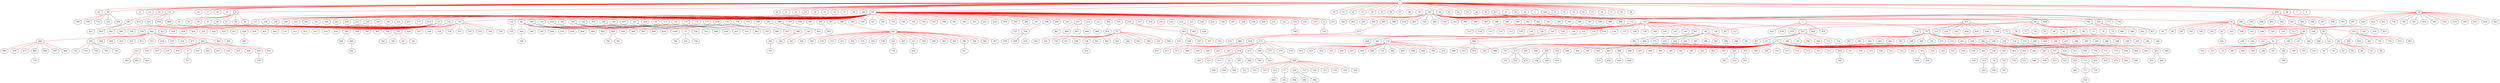 strict graph "" {
	graph ["edge"="{'color': ''}",
		file="tmp_workspace/eucore/set2/layers/EUcore_Layer_6_drawing.dot",
		"graph"="{'edge': \"{'color': ''}\", 'file': 'tmp_workspace/eucore/set2/layers/EUcore_Layer_6_drawing.dot', 'graph': '{\'edge\': \'{}\', \'\
file\': \'tmp_workspace/eucore/set2/layers/EUcore_Layer_6_drawing.dot\', \'graph\': \"{\'file\': \'tmp_workspace/eucore/set2/layers/\
EUcore_Layer_5_drawing_improved.dot\'}\", \'node\': \"{\'height\': \'\', \'level\': \'\', \'pos\': \'\', \'width\': \'\'}\"}', 'node': \"{'\
height': '', 'label': '\\\\N', 'level': '', 'pos': '', 'width': ''}\"}",
		"node"="{'height': '', 'label': '\\N', 'level': '', 'pos': '', 'width': ''}"
	];
	node [label="\N"];
	1	 [height=0.05,
		level=1,
		pos="-373.6099999999856,-4505.249999999993",
		width=0.05];
	10	 [level=5,
		pos="-382.24938514669157,-4202.6135790390235"];
	1 -- 10	 [color=red];
	11	 [height=0.05,
		label=84,
		level=1,
		pos="2459.6200000000026,-9119.999999999976",
		width=0.05];
	1 -- 11	 [color=red];
	12	 [level=5,
		pos="-289.97862758743406,-4214.270214076346"];
	1 -- 12	 [color=red];
	13	 [level=5,
		pos="-75.13053988180525,-4454.520776121269"];
	1 -- 13	 [color=red];
	14	 [height=0.05,
		level=1,
		pos="-3447.9199999999973,-3046.1499999999915",
		width=0.05];
	1 -- 14	 [color=red];
	15	 [height=0.05,
		label=115,
		level=1,
		pos="-3450.78999999999,-7524.520000000011",
		width=0.05];
	1 -- 15	 [color=red];
	16	 [level=2,
		pos="-328.9832868281453,-4804.702665273248"];
	1 -- 16	 [color=red];
	17	 [height=0.05,
		level=1,
		pos="-527.6037541975772,-4244.579008257701",
		width=0.05];
	1 -- 17	 [color=red];
	18	 [level=5,
		pos="-186.7074957459516,-4267.067514977796"];
	1 -- 18	 [color=red];
	19	 [level=2,
		pos="-624.6424402802535,-4674.501753889611"];
	1 -- 19	 [color=red];
	2	 [height=0.05,
		level=1,
		pos="-4516.129999999998,-1981.9799999999996",
		width=0.05];
	1 -- 2	 [color=red];
	20	 [height=0.05,
		level=1,
		pos="-675.3319959264813,-4530.295547346973",
		width=0.05];
	1 -- 20	 [color=red];
	21	 [level=2,
		pos="-651.8449245684228,-4385.881792263703"];
	1 -- 21	 [color=red];
	22	 [level=4,
		pos="-657.8177587432924,-4609.602250277044"];
	1 -- 22	 [color=red];
	23	 [height=0.05,
		level=1,
		pos="-1100.8699999999803,-8851.430000000006",
		width=0.05];
	1 -- 23	 [color=red];
	24	 [level=2,
		pos="-115.42662548130511,-4663.379021339925"];
	1 -- 24	 [color=red];
	25	 [level=2,
		pos="-71.5095026218246,-4525.218268619125"];
	1 -- 25	 [color=red];
	26	 [level=2,
		pos="-613.2992643400112,-4320.283790037429"];
	1 -- 26	 [color=red];
	27	 [level=2,
		pos="-495.003546151487,-4227.892740818731"];
	1 -- 27	 [color=red];
	28	 [height=0.05,
		level=1,
		pos="-553.8605572703345,-4261.994622111843",
		width=0.05];
	1 -- 28	 [color=red];
	29	 [level=2,
		pos="-107.7246906366342,-4360.445150176056"];
	1 -- 29	 [color=red];
	3	 [height=0.05,
		label=64,
		level=1,
		pos="-286.7399999999909,-9.320000000006075",
		width=0.05];
	1 -- 3	 [color=red];
	30	 [height=0.05,
		level=1,
		pos="-87.84128958486156,-4605.248432064976",
		width=0.05];
	1 -- 30	 [color=red];
	31	 [level=2,
		pos="-231.209880268302,-4238.069072222241"];
	1 -- 31	 [color=red];
	32	 [height=0.05,
		level=1,
		pos="-473.28246235033356,-4791.132567703581",
		width=0.05];
	1 -- 32	 [color=red];
	33	 [level=5,
		pos="-179.0814736416811,-4737.245893715042"];
	1 -- 33	 [color=red];
	34	 [level=5,
		pos="-319.9258932117238,-4803.212177039503"];
	1 -- 34	 [color=red];
	35	 [height=0.05,
		level=1,
		pos="-674.4086967425408,-4470.846710829357",
		width=0.05];
	1 -- 35	 [color=red];
	36	 [height=0.05,
		level=1,
		pos="-664.4562222450747,-4589.344692303005",
		width=0.05];
	1 -- 36	 [color=red];
	37	 [height=0.05,
		level=1,
		pos="-78.56297152177689,-4437.347914214965",
		width=0.05];
	1 -- 37	 [color=red];
	38	 [level=5,
		pos="-139.727534342039,-4312.993830981837"];
	1 -- 38	 [color=red];
	39	 [level=5,
		pos="-542.8903770330214,-4756.26313953522"];
	1 -- 39	 [color=red];
	4	 [height=0.05,
		label=282,
		level=1,
		pos="-1726.7299999999914,-11279.160000000013",
		width=0.05];
	1 -- 4	 [color=red];
	40	 [level=3,
		pos="-580.5895315652806,-4284.2909183111215"];
	1 -- 40	 [color=red];
	41	 [height=0.05,
		level=1,
		pos="-379.3551046056738,-4807.955196587114",
		width=0.05];
	1 -- 41	 [color=red];
	42	 [height=0.05,
		level=1,
		pos="-676.0465104970635,-4519.2356850432425",
		width=0.05];
	1 -- 42	 [color=red];
	43	 [height=0.05,
		level=1,
		pos="-668.3044084358505,-4435.833518495859",
		width=0.05];
	1 -- 43	 [color=red];
	44	 [height=0.05,
		level=1,
		pos="-390.86961751655446,-4807.517345029124",
		width=0.05];
	1 -- 44	 [color=red];
	45	 [height=0.05,
		level=1,
		pos="-5111.109999999995,1438.099999999999",
		width=0.05];
	1 -- 45	 [color=red];
	46	 [height=0.05,
		label=411,
		level=1,
		pos="2870.9600000000137,-6258.7099999999955",
		width=0.05];
	1 -- 46	 [color=red];
	47	 [level=2,
		pos="-530.987212145612,-4246.607669038782"];
	1 -- 47	 [color=red];
	48	 [height=0.05,
		level=1,
		pos="4340.759999999994,-2748.409999999993",
		width=0.05];
	1 -- 48	 [color=red];
	49	 [level=3,
		pos="-236.8599314677177,-4235.133615779786"];
	1 -- 49	 [color=red];
	5	 [level=2,
		pos="-655.1099999999988,-2698.2700000000077"];
	1 -- 5	 [color=red];
	50	 [height=0.05,
		label=160,
		level=1,
		pos="-2042.0399999999863,-3155.599999999995",
		width=0.05];
	1 -- 50	 [color=red];
	51	 [height=0.05,
		level=1,
		pos="-615.4981220982136,-4687.33124191022",
		width=0.05];
	1 -- 51	 [color=red];
	52	 [height=0.05,
		level=1,
		pos="-586.1037088782647,-4289.588538549572",
		width=0.05];
	1 -- 52	 [color=red];
	53	 [level=4,
		pos="-300.2653537447459,-4211.50860840958"];
	1 -- 53	 [color=red];
	54	 [height=0.05,
		level=1,
		pos="-1249.4599999999873,-2372.3399999999974",
		width=0.05];
	1 -- 54	 [color=red];
	55	 [height=0.05,
		level=1,
		pos="-147.900579255502,-4303.461249929609",
		width=0.05];
	1 -- 55	 [color=red];
	56	 [level=2,
		pos="-675.040384649906,-4476.909825731313"];
	1 -- 56	 [color=red];
	57	 [level=2,
		pos="-552.8608546244009,-4749.242978145256"];
	1 -- 57	 [color=red];
	58	 [level=3,
		pos="-454.6026027149637,-4213.524717288275"];
	1 -- 58	 [color=red];
	59	 [height=0.05,
		level=1,
		pos="-102.97584877434457,-4369.527494651193",
		width=0.05];
	1 -- 59	 [color=red];
	6	 [height=0.05,
		label=409,
		level=1,
		pos="5202.690000000013,-5310.300000000013",
		width=0.05];
	1 -- 6	 [color=red];
	60	 [level=3,
		pos="-178.31001290253644,-4273.903166636071"];
	1 -- 60	 [color=red];
	7	 [level=3,
		pos="-666.5699999999993,-2399.299999999993"];
	1 -- 7	 [color=red];
	8	 [level=4,
		pos="-485.99731764173595,-4786.377254283654"];
	1 -- 8	 [color=red];
	9	 [height=0.05,
		label=82,
		level=1,
		pos="810.7000000000153,-8052.029999999999",
		width=0.05];
	1 -- 9	 [color=red];
	768	 [level=5,
		pos="2351.7107953576315,-9402.876379044303"];
	11 -- 768	 [color=red];
	769	 [level=4,
		pos="2708.64266168469,-9292.195110950468"];
	11 -- 769	 [color=red];
	770	 [level=5,
		pos="2661.6936242147076,-8894.545586282897"];
	11 -- 770	 [color=red];
	771	 [label=553,
		level=6,
		pos="2158.1711965238324,-9148.143580983275"];
	11 -- 771;
	767	 [label=598,
		level=6,
		pos="2760.2913336936926,-9084.500825887953"];
	11 -- 767;
	610	 [label=697,
		level=5,
		pos="-3616.270000000004,-3362.0799999999845"];
	14 -- 610	 [color=red];
	809	 [level=5,
		pos="-3650.9506138755883,-7297.365491084336"];
	15 -- 809	 [color=red];
	810	 [level=5,
		pos="-3615.1013470146263,-7778.813577406154"];
	15 -- 810	 [color=red];
	811	 [level=5,
		pos="-3242.0291112270697,-7743.796842339822"];
	15 -- 811	 [color=red];
	807	 [label=978,
		level=6,
		pos="-3752.713860475654,-7547.001653481235"];
	15 -- 807;
	61	 [level=2,
		pos="-4275.166611140617,-1798.6767335337952"];
	2 -- 61	 [color=red];
	62	 [level=5,
		pos="-4812.2146646191495,-1918.7556878634273"];
	2 -- 62	 [color=red];
	63	 [height=0.05,
		level=1,
		pos="-4560.290011366804,-1682.4581549471525",
		width=0.05];
	2 -- 63	 [color=red];
	64	 [level=3,
		pos="-4222.789676729148,-1907.0473835293922"];
	2 -- 64	 [color=red];
	65	 [level=2,
		pos="-4474.01219396411,-2281.7958312739693"];
	2 -- 65	 [color=red];
	66	 [height=0.05,
		level=1,
		pos="-5926.980000000003,496.7100000000037",
		width=0.05];
	2 -- 66	 [color=red];
	67	 [height=0.05,
		level=1,
		pos="-4524.153246708198,-1679.3266177621044",
		width=0.05];
	2 -- 67	 [color=red];
	68	 [height=0.05,
		level=1,
		pos="-4435.85858366342,-1690.0554515510935",
		width=0.05];
	2 -- 68	 [color=red];
	377	 [level=2,
		pos="188.04999999998836,-9958.88999999999"];
	23 -- 377	 [color=red];
	122	 [height=0.05,
		label=21,
		level=1,
		pos="-3641.8499999999904,4456.120000000002",
		width=0.05];
	3 -- 122	 [color=red];
	152	 [height=0.05,
		level=1,
		pos="1338.5499999999975,5575.009999999994",
		width=0.05];
	3 -- 152	 [color=red];
	153	 [height=0.05,
		level=1,
		pos="3817.8399999999965,3796.7600000000193",
		width=0.05];
	3 -- 153	 [color=red];
	154	 [level=5,
		pos="-1557.9399999999878,-1141.039999999999"];
	3 -- 154	 [color=red];
	155	 [label=89,
		level=2,
		pos="-1265.6699999999973,3470.170000000009"];
	3 -- 155	 [color=red];
	156	 [label=389,
		level=2,
		pos="587.6100000000008,3855.4800000000023"];
	3 -- 156	 [color=red];
	157	 [level=5,
		pos="-562.640278141855,-133.98947817738576"];
	3 -- 157	 [color=red];
	158	 [label=918,
		level=5,
		pos="1550.1600000000053,1076.6800000000057"];
	3 -- 158	 [color=red];
	159	 [level=5,
		pos="-532.1159733972547,168.03296430316928"];
	3 -- 159	 [color=red];
	160	 [height=0.05,
		label=209,
		level=1,
		pos="1420.5500000000065,3400.450000000006",
		width=0.05];
	3 -- 160	 [color=red];
	162	 [level=5,
		pos="-585.7493180403117,-56.82652579215819"];
	3 -- 162	 [color=red];
	163	 [level=3,
		pos="-83.7822664689522,-233.97885397135968"];
	3 -- 163	 [color=red];
	164	 [label=164,
		level=2,
		pos="1559.679999999993,445.4399999999923"];
	3 -- 164	 [color=red];
	165	 [level=4,
		pos="-398.78246588831485,271.94487179425465"];
	3 -- 165	 [color=red];
	167	 [level=4,
		pos="-568.5445660993295,101.3580411524359"];
	3 -- 167	 [color=red];
	168	 [height=0.05,
		label=232,
		level=1,
		pos="1105.8600000000042,4558.380000000001",
		width=0.05];
	3 -- 168	 [color=red];
	169	 [level=2,
		pos="-170.4341407303147,-288.84887036462584"];
	3 -- 169	 [color=red];
	170	 [level=5,
		pos="-318.17399009770685,-310.44347390118634"];
	3 -- 170	 [color=red];
	171	 [level=2,
		pos="-587.3462618036866,26.726048773556307"];
	3 -- 171	 [color=red];
	172	 [level=2,
		pos="-552.0175697494956,136.5952262636528"];
	3 -- 172	 [color=red];
	173	 [level=2,
		pos="2403.110000000015,-704.0999999999958"];
	3 -- 173	 [color=red];
	174	 [height=0.05,
		level=1,
		pos="14.402821435845283,21.928093788930802",
		width=0.05];
	3 -- 174	 [color=red];
	175	 [level=2,
		pos="-270.7693076831892,293.01818689457093"];
	3 -- 175	 [color=red];
	176	 [level=4,
		pos="-505.2795955785182,200.21254504288663"];
	3 -- 176	 [color=red];
	177	 [label=733,
		level=5,
		pos="1153.4400000000003,-832.7099999999739"];
	3 -- 177	 [color=red];
	178	 [level=4,
		pos="-247.0051857463219,290.8209448975612"];
	3 -- 178	 [color=red];
	179	 [level=2,
		pos="-460.08123899114577,238.90622168656236"];
	3 -- 179	 [color=red];
	180	 [level=5,
		pos="-138.81618935734465,-273.4828068308252"];
	3 -- 180	 [color=red];
	181	 [height=0.05,
		level=1,
		pos="-1294.1499999999942,4954.420000000016",
		width=0.05];
	3 -- 181	 [color=red];
	182	 [height=0.05,
		label=106,
		level=1,
		pos="-1077.4699999999825,4093.050000000007",
		width=0.05];
	3 -- 182	 [color=red];
	183	 [level=3,
		pos="16.01254916477569,-11.402364524690196"];
	3 -- 183	 [color=red];
	184	 [level=2,
		pos="-295.0685384943285,293.32513495895284"];
	3 -- 184	 [color=red];
	185	 [level=2,
		pos="4.51479114740215,-91.9885484417598"];
	3 -- 185	 [color=red];
	186	 [label=379,
		level=2,
		pos="1300.1200000000172,1919.2700000000123"];
	3 -- 186	 [color=red];
	187	 [height=0.05,
		level=1,
		pos="-15.992789697296928,126.17682793735523",
		width=0.05];
	3 -- 187	 [color=red];
	188	 [height=0.05,
		level=1,
		pos="2767.8600000000115,3124.6500000000065",
		width=0.05];
	3 -- 188	 [color=red];
	189	 [level=2,
		pos="-110.53571780990865,-255.52213891365554"];
	3 -- 189	 [color=red];
	190	 [level=5,
		pos="-433.82334932671984,255.31168861382855"];
	3 -- 190	 [color=red];
	191	 [level=2,
		pos="-55.61738928516746,-204.88528598947383"];
	3 -- 191	 [color=red];
	192	 [level=2,
		pos="15.826979445847996,-20.12116738133213"];
	3 -- 192	 [color=red];
	193	 [level=2,
		pos="-579.0848724311775,-88.04685584330375"];
	3 -- 193	 [color=red];
	194	 [level=2,
		pos="-59.150167353057185,190.3454961266878"];
	3 -- 194	 [color=red];
	195	 [level=5,
		pos="-516.4148906100572,-206.5834960935109"];
	3 -- 195	 [color=red];
	196	 [level=2,
		pos="-91.73045159484226,-240.9117060229077"];
	3 -- 196	 [color=red];
	197	 [level=5,
		pos="-319.7548298343477,291.6342544620078"];
	3 -- 197	 [color=red];
	198	 [level=2,
		pos="-248.7244218690638,-309.6835432058177"];
	3 -- 198	 [color=red];
	199	 [level=2,
		pos="-391.6708413494931,-293.31464924795176"];
	3 -- 199	 [color=red];
	200	 [level=5,
		pos="-340.2760862635192,-307.30880807064847"];
	3 -- 200	 [color=red];
	201	 [level=4,
		pos="-582.7703620018428,54.15808315339904"];
	3 -- 201	 [color=red];
	202	 [level=5,
		pos="-199.12459501159972,-299.1250777272576"];
	3 -- 202	 [color=red];
	203	 [level=2,
		pos="-529.5397603455663,171.5438124222398"];
	3 -- 203	 [color=red];
	204	 [level=3,
		pos="8.643573981772931,57.10278592122701"];
	3 -- 204	 [color=red];
	205	 [height=0.05,
		level=1,
		pos="-36.80138411936986,-180.18289989187107",
		width=0.05];
	3 -- 205	 [color=red];
	206	 [level=2,
		pos="-429.6168586275131,257.6062923289984"];
	3 -- 206	 [color=red];
	207	 [level=4,
		pos="-2765.5899999999956,-184.2899999999904"];
	3 -- 207	 [color=red];
	208	 [level=5,
		pos="-1030.0399999999786,-1481.2000000000035"];
	3 -- 208	 [color=red];
	209	 [level=3,
		pos="12.031820141418109,-58.29797216267978"];
	3 -- 209	 [color=red];
	210	 [height=0.05,
		level=1,
		pos="14.54460417843893,-39.17011813754338",
		width=0.05];
	3 -- 210	 [color=red];
	211	 [level=5,
		pos="-1862.4999999999914,-1014.2999999999984"];
	3 -- 211	 [color=red];
	212	 [level=5,
		pos="-451.18483527103996,-263.52727452309216"];
	3 -- 212	 [color=red];
	213	 [level=2,
		pos="-145.74118742605071,-277.2430806043411"];
	3 -- 213	 [color=red];
	214	 [level=5,
		pos="-2221.55999999999,1009.6400000000096"];
	3 -- 214	 [color=red];
	215	 [level=5,
		pos="-314.05869531542044,-310.8446775208366"];
	3 -- 215	 [color=red];
	216	 [height=0.05,
		level=1,
		pos="-1703.5099999999984,6111.78000000001",
		width=0.05];
	3 -- 216	 [color=red];
	217	 [level=5,
		pos="-581.327098188123,60.55047909434336"];
	3 -- 217	 [color=red];
	218	 [height=0.05,
		level=1,
		pos="-477.52970503006975,225.76026442538893",
		width=0.05];
	3 -- 218	 [color=red];
	219	 [level=2,
		pos="11.43324556567768,-61.81912281756948"];
	3 -- 219	 [color=red];
	220	 [level=5,
		pos="-273.28706958221755,293.14067666880106"];
	3 -- 220	 [color=red];
	222	 [level=5,
		pos="-1394.549999999992,-1271.8999999999878"];
	3 -- 222	 [color=red];
	223	 [level=5,
		pos="-58.43259786366923,-208.16459358389517"];
	3 -- 223	 [color=red];
	224	 [height=0.05,
		level=1,
		pos="-6.867421010368446,-124.79632570131879",
		width=0.05];
	3 -- 224	 [color=red];
	225	 [level=5,
		pos="-12.435464892172718,118.82235945642759"];
	3 -- 225	 [color=red];
	226	 [level=5,
		pos="-244.4254419884947,290.4681259290738"];
	3 -- 226	 [color=red];
	227	 [level=4,
		pos="-316.1615836374003,292.0067540130504"];
	3 -- 227	 [color=red];
	228	 [level=2,
		pos="-366.75176344321426,-301.3158218510795"];
	3 -- 228	 [color=red];
	229	 [level=5,
		pos="-120.39784167454292,243.64981762931052"];
	3 -- 229	 [color=red];
	230	 [level=2,
		pos="-260.0306775771643,-310.89926713137174"];
	3 -- 230	 [color=red];
	231	 [level=2,
		pos="-570.4407262626291,96.40294067906206"];
	3 -- 231	 [color=red];
	232	 [height=0.05,
		level=1,
		pos="-41.73034888872971,168.53868865510626",
		width=0.05];
	3 -- 232	 [color=red];
	233	 [label=134,
		level=5,
		pos="-834.3699999999985,1449.6000000000067"];
	3 -- 233	 [color=red];
	234	 [level=5,
		pos="-589.4147541818492,-2.1481488631096335"];
	3 -- 234	 [color=red];
	235	 [level=4,
		pos="-8.750312645876988,-129.258217397715"];
	3 -- 235	 [color=red];
	236	 [height=0.05,
		label=6,
		level=1,
		pos="1276.0600000000231,181.05000000000564",
		width=0.05];
	3 -- 236	 [color=red];
	237	 [level=3,
		pos="-145.52244623068339,258.4878504734086"];
	3 -- 237	 [color=red];
	238	 [level=5,
		pos="-171.55864049415933,270.674101170298"];
	3 -- 238	 [color=red];
	239	 [level=2,
		pos="-539.2602671282564,-176.3438215263009"];
	3 -- 239	 [color=red];
	240	 [level=4,
		pos="-205.98230747289057,-301.1103997143841"];
	3 -- 240	 [color=red];
	241	 [level=4,
		pos="-456.4598916590532,-260.0361754714229"];
	3 -- 241	 [color=red];
	242	 [level=5,
		pos="-564.7429505432082,-129.2274716481216"];
	3 -- 242	 [color=red];
	243	 [level=2,
		pos="-24.07006311709381,141.238780965147"];
	3 -- 243	 [color=red];
	244	 [level=3,
		pos="-27.57030663234491,-165.82722765259237"];
	3 -- 244	 [color=red];
	245	 [level=4,
		pos="-107.66070352220646,234.79892151325942"];
	3 -- 245	 [color=red];
	246	 [level=5,
		pos="-395.53151856081683,-291.85822353269475"];
	3 -- 246	 [color=red];
	247	 [level=3,
		pos="-2.23280847038626,94.21308763730411"];
	3 -- 247	 [color=red];
	248	 [height=0.05,
		level=1,
		pos="4327.139999999999,1486.2100000000019",
		width=0.05];
	3 -- 248	 [color=red];
	249	 [level=2,
		pos="-584.8734211361741,-62.04480886085781"];
	3 -- 249	 [color=red];
	250	 [level=5,
		pos="-501.67291064408124,203.91059393491125"];
	3 -- 250	 [color=red];
	251	 [level=3,
		pos="-38.1028089634261,163.43123588913284"];
	3 -- 251	 [color=red];
	252	 [level=2,
		pos="-589.4922202806592,-7.190356155655558"];
	3 -- 252	 [color=red];
	166	 [label=771,
		level=6,
		pos="-572.6562824541847,-108.89570835978479"];
	3 -- 166;
	221	 [label=937,
		level=6,
		pos="-227.19886167502744,-306.1672588971461"];
	3 -- 221;
	383	 [level=5,
		pos="-1985.619429934874,-11122.189603632514"];
	4 -- 383	 [color=red];
	384	 [level=5,
		pos="-1755.6311224193785,-11580.537118226792"];
	4 -- 384	 [color=red];
	386	 [level=5,
		pos="-1578.2237390906766,-11542.995806399585"];
	4 -- 386	 [color=red];
	387	 [height=0.05,
		level=1,
		pos="-1698.5946256961145,-11580.609569547822",
		width=0.05];
	4 -- 387	 [color=red];
	388	 [level=2,
		pos="-1424.0022718172945,-11274.759448089026"];
	4 -- 388	 [color=red];
	389	 [height=0.05,
		level=1,
		pos="-1432.0619891566655,-11348.68845211435",
		width=0.05];
	4 -- 389	 [color=red];
	390	 [level=2,
		pos="-1897.0231734552724,-11529.487140642628"];
	4 -- 390	 [color=red];
	391	 [level=5,
		pos="-1479.831117332318,-11454.386664652491"];
	4 -- 391	 [color=red];
	392	 [level=5,
		pos="-1996.442704287936,-11416.704536109091"];
	4 -- 392	 [color=red];
	393	 [level=5,
		pos="-1755.8556344547599,-10977.804496175402"];
	4 -- 393	 [color=red];
	394	 [height=0.05,
		level=1,
		pos="-1915.815360762236,-11515.613311698517",
		width=0.05];
	4 -- 394	 [color=red];
	395	 [level=5,
		pos="-1425.267967256803,-11251.158480717606"];
	4 -- 395	 [color=red];
	396	 [level=4,
		pos="-1555.0110963323289,-11029.808720895706"];
	4 -- 396	 [color=red];
	397	 [level=3,
		pos="-1746.0417117145532,-10977.016821923076"];
	4 -- 397	 [color=red];
	398	 [level=2,
		pos="-1859.7773600603728,-11007.200734210553"];
	4 -- 398	 [color=red];
	399	 [level=2,
		pos="-1980.222272467755,-11444.704888374457"];
	4 -- 399	 [color=red];
	400	 [height=0.05,
		level=1,
		pos="-1493.8919221188128,-11472.679693458782",
		width=0.05];
	4 -- 400	 [color=red];
	401	 [level=2,
		pos="-1590.5853391455007,-11549.582028667415"];
	4 -- 401	 [color=red];
	402	 [level=4,
		pos="-1843.0393729543418,-10999.63259162877"];
	4 -- 402	 [color=red];
	403	 [level=5,
		pos="-1540.5863014612737,-11040.384025994868"];
	4 -- 403	 [color=red];
	405	 [level=2,
		pos="-1436.7650412987214,-11366.244814940097"];
	4 -- 405	 [color=red];
	407	 [level=2,
		pos="-4127.300000000003,-10637.999999999996"];
	4 -- 407	 [color=red];
	408	 [level=5,
		pos="-1463.6505723786736,-11129.31789299995"];
	4 -- 408	 [color=red];
	410	 [level=4,
		pos="-2028.7369839900052,-11257.824023597852"];
	4 -- 410	 [color=red];
	409	 [label=687,
		level=6,
		pos="-1930.958357141412,-11055.655591973918"];
	4 -- 409;
	406	 [label=559,
		level=6,
		pos="-2023.4227784849425,-11339.466197547676"];
	4 -- 406;
	385	 [label=596,
		level=6,
		pos="-1829.5459371405302,-11563.927142307006"];
	4 -- 385;
	404	 [label=745,
		level=6,
		pos="-1437.960113548048,-11188.190802211368"];
	4 -- 404;
	69	 [height=0.05,
		level=1,
		pos="-11169.88999999999,4215.37000000001",
		width=0.05];
	45 -- 69	 [color=red];
	694	 [level=2,
		pos="2702.730000000001,-7487.710000000001"];
	46 -- 694	 [color=red];
	825	 [label=604,
		level=6,
		pos="3140.93942978275,-6121.689746891316"];
	46 -- 825;
	558	 [label=544,
		level=4,
		pos="5084.220000000001,-2962.1699999999973"];
	48 -- 558	 [color=red];
	577	 [level=4,
		pos="-757.8929069843198,-2413.4909342321207"];
	5 -- 577	 [color=red];
	739	 [label=736,
		level=6,
		pos="-2277.4262951421765,-2965.1879879655335"];
	50 -- 739;
	95	 [height=0.05,
		level=1,
		pos="-7436.890000000005,3776.6500000000096",
		width=0.05];
	54 -- 95	 [color=red];
	592	 [label=497,
		level=4,
		pos="4802.890000000013,-4676.550000000007"];
	6 -- 592	 [color=red];
	595	 [level=5,
		pos="5338.317898679026,-5580.981575597048"];
	6 -- 595	 [color=red];
	596	 [level=5,
		pos="5402.630672574591,-5082.951875490036"];
	6 -- 596	 [color=red];
	597	 [level=2,
		pos="5495.653076148911,-5386.694229370777"];
	6 -- 597	 [color=red];
	598	 [level=4,
		pos="5144.000340476673,-5607.3167775275"];
	6 -- 598	 [color=red];
	599	 [level=2,
		pos="5484.517756433492,-5199.68102345688"];
	6 -- 599	 [color=red];
	600	 [level=5,
		pos="4977.079056594843,-5512.19884715771"];
	6 -- 600	 [color=red];
	593	 [label=800,
		level=6,
		pos="5226.6660789490015,-5008.491136800123"];
	6 -- 593;
	432	 [label=945,
		level=6,
		pos="4912.860077708445,-5397.833184634422"];
	6 -- 432;
	601	 [level=3,
		pos="-682.1500000000015,-2214.009999999999"];
	7 -- 601	 [color=red];
	635	 [level=5,
		pos="620.9741420195361,-8287.969697976725"];
	9 -- 635	 [color=red];
	640	 [level=5,
		pos="1026.5914015768653,-8264.2900880829"];
	9 -- 640	 [color=red];
	642	 [level=5,
		pos="513.6933828396909,-8110.771055751139"];
	9 -- 642	 [color=red];
	644	 [level=5,
		pos="664.9099580386659,-8317.376388580447"];
	9 -- 644	 [color=red];
	645	 [level=5,
		pos="644.8775977878466,-7798.719176716895"];
	9 -- 645	 [color=red];
	647	 [level=5,
		pos="945.0394507211987,-8323.353338929235"];
	9 -- 647	 [color=red];
	649	 [level=4,
		pos="534.2218592442865,-7928.647343390435"];
	9 -- 649	 [color=red];
	651	 [level=5,
		pos="968.806812956459,-7793.833024873383"];
	9 -- 651	 [color=red];
	652	 [level=4,
		pos="519.6903933716478,-8135.557547059522"];
	9 -- 652	 [color=red];
	643	 [label=739,
		level=6,
		pos="1111.2014612268347,-8015.120461011758"];
	9 -- 643;
	636	 [label=783,
		level=6,
		pos="804.241672522622,-8354.720819606364"];
	9 -- 636;
	641	 [label=567,
		level=6,
		pos="1065.3024737419505,-7888.197699667417"];
	9 -- 641;
	638	 [label=854,
		level=6,
		pos="1097.382355495319,-8149.378185989479"];
	9 -- 638;
	634	 [label=594,
		level=6,
		pos="845.016565014989,-7751.221397009075"];
	9 -- 634;
	650	 [label=540,
		level=6,
		pos="509.8454611585351,-8018.11851630703"];
	9 -- 650;
	611	 [level=5,
		pos="-3916.5842950321007,-3400.4826882802713"];
	610 -- 611	 [color=red];
	613	 [label=645,
		level=6,
		pos="-3444.273072403839,-3611.239585738237"];
	610 -- 613;
	941	 [level=5,
		pos="-5648.817711977313,616.2473740290493"];
	66 -- 941	 [color=red];
	981	 [level=5,
		pos="-6005.570000000007,715.5800000000063"];
	66 -- 981	 [color=red];
	378	 [level=4,
		pos="444.3647342759073,-10120.030309236516"];
	377 -- 378	 [color=red];
	379	 [level=2,
		pos="483.0976297225876,-9890.99052678514"];
	377 -- 379	 [color=red];
	121	 [level=4,
		pos="-3908.2411494283315,4312.247842255616"];
	122 -- 121	 [color=red];
	411	 [level=2,
		pos="-3684.8814422221917,4755.806064487584"];
	122 -- 411	 [color=red];
	412	 [level=4,
		pos="-3841.574306021265,4683.658225035046"];
	122 -- 412	 [color=red];
	413	 [level=3,
		pos="-3822.187339219111,4699.311049076949"];
	122 -- 413	 [color=red];
	414	 [level=4,
		pos="-3408.3569412409415,4263.391087329584"];
	122 -- 414	 [color=red];
	416	 [level=5,
		pos="-3340.902214959692,4423.046249878241"];
	122 -- 416	 [color=red];
	417	 [height=0.05,
		level=1,
		pos="-3566.9553246369755,4749.470012561867",
		width=0.05];
	122 -- 417	 [color=red];
	418	 [level=5,
		pos="-3938.16736170557,4518.244579834579"];
	122 -- 418	 [color=red];
	419	 [level=5,
		pos="-3600.2558632156547,4156.231070472845"];
	122 -- 419	 [color=red];
	420	 [level=5,
		pos="-3341.140427265955,4491.293784753595"];
	122 -- 420	 [color=red];
	421	 [level=5,
		pos="-3700.0506183426555,4753.232992466352"];
	122 -- 421	 [color=red];
	424	 [level=5,
		pos="-3892.998353819635,4287.04029500422"];
	122 -- 424	 [color=red];
	425	 [level=5,
		pos="-3513.6345319661605,4730.390370300266"];
	122 -- 425	 [color=red];
	427	 [level=4,
		pos="-3765.4819612329484,4179.753250137666"];
	122 -- 427	 [color=red];
	428	 [level=2,
		pos="-2546.2199999999975,5172.110000000005"];
	122 -- 428	 [color=red];
	429	 [level=4,
		pos="-3626.603053848026,4153.744450557231"];
	122 -- 429	 [color=red];
	431	 [level=4,
		pos="-3943.5850294603856,4481.00803456106"];
	122 -- 431	 [color=red];
	415	 [label=364,
		level=6,
		pos="-3903.2974182984626,4608.791836737632"];
	122 -- 415;
	299	 [height=0.05,
		level=1,
		pos="2687.4300000000076,6341.160000000005",
		width=0.05];
	152 -- 299	 [color=red];
	300	 [level=5,
		pos="1051.3104501787072,5670.701605098041"];
	152 -- 300	 [color=red];
	301	 [level=2,
		pos="1634.103810132025,5509.3488426524455"];
	152 -- 301	 [color=red];
	302	 [level=2,
		pos="1401.5753853903,5871.137072494526"];
	152 -- 302	 [color=red];
	324	 [level=5,
		pos="4104.184706204247,3895.0969284479825"];
	153 -- 324	 [color=red];
	325	 [height=0.05,
		level=1,
		pos="5611.570000000006,1663.7000000000025",
		width=0.05];
	153 -- 325	 [color=red];
	326	 [level=5,
		pos="4117.047368135011,3843.002762909426"];
	153 -- 326	 [color=red];
	327	 [level=5,
		pos="3903.198643804778,4087.237786062201"];
	153 -- 327	 [color=red];
	328	 [level=3,
		pos="4102.740956074207,3694.315441844016"];
	153 -- 328	 [color=red];
	329	 [level=2,
		pos="3907.815946738245,3507.6790921622064"];
	153 -- 329	 [color=red];
	330	 [level=2,
		pos="3882.675384445209,3501.0239433690776"];
	153 -- 330	 [color=red];
	331	 [level=2,
		pos="4067.715819137049,3625.8052771101115"];
	153 -- 331	 [color=red];
	332	 [level=4,
		pos="4109.163785967876,3714.3349188831703"];
	153 -- 332	 [color=red];
	333	 [level=3,
		pos="3711.9256153695137,3513.1306901674066"];
	153 -- 333	 [color=red];
	334	 [level=4,
		pos="3515.0950632976596,3799.7509143879674"];
	153 -- 334	 [color=red];
	335	 [height=0.05,
		level=1,
		pos="4060.192118723468,3615.29680037535",
		width=0.05];
	153 -- 335	 [color=red];
	535	 [level=5,
		pos="-1659.3600000000074,-1352.180000000008"];
	154 -- 535	 [color=red];
	564	 [level=4,
		pos="-2141.5800000000013,3414.079999999998"];
	155 -- 564	 [color=red];
	565	 [level=5,
		pos="-1169.2899999999863,3216.9400000000114"];
	155 -- 565	 [color=red];
	567	 [level=4,
		pos="-1522.1814380154028,3630.997001573274"];
	155 -- 567	 [color=red];
	569	 [level=4,
		pos="-1478.7867222525585,3255.1241793847207"];
	155 -- 569	 [color=red];
	570	 [level=5,
		pos="-1380.898254721144,3750.1448052623696"];
	155 -- 570	 [color=red];
	571	 [label=619,
		level=6,
		pos="-1111.7853578836834,3531.108705382301"];
	155 -- 571;
	568	 [label=806,
		level=6,
		pos="-1156.091765312768,3728.1581018638103"];
	155 -- 568;
	566	 [label=369,
		level=6,
		pos="-1078.6824732890418,3387.7778887457835"];
	155 -- 566;
	602	 [level=5,
		pos="638.3958916768207,4153.949823389852"];
	156 -- 602	 [color=red];
	604	 [level=2,
		pos="-61.18000000001098,3810.2899999999995"];
	156 -- 604	 [color=red];
	605	 [level=5,
		pos="320.94169370601674,3712.1222074455827"];
	156 -- 605	 [color=red];
	606	 [level=5,
		pos="545.6956552017588,3555.635657102038"];
	156 -- 606	 [color=red];
	607	 [level=5,
		pos="418.6397680163093,4106.702019280072"];
	156 -- 607	 [color=red];
	608	 [level=2,
		pos="395.0723585293539,4089.1308054441497"];
	156 -- 608	 [color=red];
	603	 [label=628,
		level=6,
		pos="811.9719535655133,3820.7183190580768"];
	156 -- 603;
	664	 [label=1000,
		level=6,
		pos="1810.7791176664637,1230.7615296345953"];
	158 -- 664;
	718	 [label=71,
		level=5,
		pos="1752.239999999998,3224.669999999999"];
	160 -- 718	 [color=red];
	720	 [level=5,
		pos="1644.594200288261,3604.086044414974"];
	160 -- 720	 [color=red];
	724	 [level=5,
		pos="1521.068034366271,3686.036356527976"];
	160 -- 724	 [color=red];
	723	 [label=909,
		level=6,
		pos="1141.8457762905905,3518.7183303099837"];
	160 -- 723;
	719	 [label=639,
		level=6,
		pos="1512.8032078433398,3112.087748811691"];
	160 -- 719;
	721	 [label=637,
		level=6,
		pos="1136.420020482869,3295.8861582220325"];
	160 -- 721;
	775	 [label=535,
		level=6,
		pos="1853.6546986090148,517.8438593274689"];
	164 -- 775;
	802	 [level=5,
		pos="1399.2955582464674,4632.938805143086"];
	168 -- 802	 [color=red];
	803	 [label=705,
		level=6,
		pos="1061.5989135109196,4604.776659329245"];
	168 -- 803;
	860	 [level=5,
		pos="2619.630937593847,-915.7178769652136"];
	173 -- 860	 [color=red];
	856	 [label=923,
		level=6,
		pos="1416.2752307256787,-982.9800361254686"];
	177 -- 856;
	380	 [height=0.05,
		level=1,
		pos="-165.6200000000115,6797.290000000005",
		width=0.05];
	181 -- 380	 [color=red];
	342	 [level=2,
		pos="-486.8900000000099,5145.760000000009"];
	182 -- 342	 [color=red];
	903	 [label=614,
		level=6,
		pos="-1119.000582798395,4099.770122003339"];
	182 -- 903;
	911	 [label=383,
		level=6,
		pos="1492.4860772772033,2153.0620755303125"];
	186 -- 911;
	355	 [label=447,
		level=2,
		pos="5363.269999999997,7059.280000000017"];
	188 -- 355	 [color=red];
	757	 [level=5,
		pos="-2924.51504294982,73.40414621054083"];
	207 -- 757	 [color=red];
	677	 [label=930,
		level=5,
		pos="-1105.6200000000026,-1966.899999999995"];
	208 -- 677	 [color=red];
	841	 [level=5,
		pos="-1819.5099999999975,-1295.5300000000007"];
	211 -- 841	 [color=red];
	899	 [level=5,
		pos="-2165.2438450301706,-1017.3994457764215"];
	211 -- 899	 [color=red];
	966	 [level=5,
		pos="-2084.390000000007,-1085.0399999999881"];
	211 -- 966	 [color=red];
	967	 [level=5,
		pos="-2005.3722538353036,-747.3712429283853"];
	211 -- 967	 [color=red];
	969	 [level=5,
		pos="-2139.54073449757,-892.1858169710805"];
	211 -- 969	 [color=red];
	874	 [level=5,
		pos="-2497.081869554761,1135.143552399222"];
	214 -- 874	 [color=red];
	536	 [height=0.05,
		label=55,
		level=1,
		pos="2917.3300000000104,9400.340000000013",
		width=0.05];
	216 -- 536	 [color=red];
	552	 [label=803,
		level=4,
		pos="-2093.199999999999,7108.86000000001"];
	216 -- 552	 [color=red];
	943	 [level=5,
		pos="-1971.2387648763804,5970.412568370426"];
	216 -- 943	 [color=red];
	836	 [level=5,
		pos="-1401.3600000000115,-1514.7000000000044"];
	222 -- 836	 [color=red];
	756	 [label=766,
		level=6,
		pos="-940.7671543983136,1733.0485628887948"];
	233 -- 756;
	785	 [label=751,
		level=6,
		pos="1576.5981524629638,217.659577735078"];
	236 -- 785;
	462	 [level=2,
		pos="8322.440000000024,-1092.2699999999822"];
	248 -- 462	 [color=red];
	673	 [level=5,
		pos="-4349.379999999999,-10465.269999999995"];
	407 -- 673	 [color=red];
	83	 [height=0.05,
		level=1,
		pos="-9466.130000000003,8708.339999999997",
		width=0.05];
	69 -- 83	 [color=red];
	72	 [height=0.05,
		label=533,
		level=1,
		pos="-10815.289999999995,895.3299999999999",
		width=0.05];
	69 -- 72	 [color=red];
	70	 [height=0.05,
		level=1,
		pos="-15874.63000000001,5820.800000000008",
		width=0.05];
	69 -- 70	 [color=red];
	71	 [height=0.05,
		level=1,
		pos="-12669.44,9239.890000000003",
		width=0.05];
	69 -- 71	 [color=red];
	73	 [level=2,
		pos="-11082.243456308528,3925.5743381161255"];
	69 -- 73	 [color=red];
	74	 [level=3,
		pos="-11427.204056459414,4055.830291412539"];
	69 -- 74	 [color=red];
	75	 [height=0.05,
		level=1,
		pos="-11003.1257842215,4468.061785785704",
		width=0.05];
	69 -- 75	 [color=red];
	76	 [level=2,
		pos="-10948.77279566899,4422.180599865252"];
	69 -- 76	 [color=red];
	77	 [height=0.05,
		level=1,
		pos="-11197.721163067554,4516.847807856716",
		width=0.05];
	69 -- 77	 [color=red];
	78	 [level=5,
		pos="-10869.14518981289,4180.498788187065"];
	69 -- 78	 [color=red];
	79	 [height=0.05,
		level=1,
		pos="-11472.641334699118,4217.62202257418",
		width=0.05];
	69 -- 79	 [color=red];
	80	 [level=2,
		pos="-10975.893215934351,3982.9292762875593"];
	69 -- 80	 [color=red];
	81	 [level=4,
		pos="-11421.633968191223,4383.561607243385"];
	69 -- 81	 [color=red];
	82	 [level=2,
		pos="-10963.862240723654,3993.5231954808773"];
	69 -- 82	 [color=red];
	84	 [level=5,
		pos="-11356.830938129591,3977.217679165207"];
	69 -- 84	 [color=red];
	695	 [level=2,
		pos="2997.0470155717617,-7558.709553609232"];
	694 -- 695	 [color=red];
	696	 [level=5,
		pos="2959.7700990404255,-7327.729283183671"];
	694 -- 696	 [color=red];
	562	 [level=5,
		pos="5156.299999999985,-2979.289999999992"];
	558 -- 562	 [color=red];
	561	 [label=817,
		level=6,
		pos="5007.387207691657,-3255.018363993858"];
	558 -- 561;
	100	 [level=5,
		pos="-7668.817853766738,3582.04035760032"];
	95 -- 100	 [color=red];
	101	 [level=2,
		pos="-7731.873068468342,3708.4705926633196"];
	95 -- 101	 [color=red];
	102	 [level=4,
		pos="-7141.2669113309885,3841.9985402558486"];
	95 -- 102	 [color=red];
	103	 [height=0.05,
		level=1,
		pos="-7263.857486953848,4025.091525709199",
		width=0.05];
	95 -- 103	 [color=red];
	104	 [height=0.05,
		label=62,
		level=1,
		pos="-5811.509999999995,4375.220000000005",
		width=0.05];
	95 -- 104	 [color=red];
	105	 [level=5,
		pos="-7508.198296200363,3482.4076353398877"];
	95 -- 105	 [color=red];
	106	 [level=4,
		pos="-7596.524577452473,4033.905211704943"];
	95 -- 106	 [color=red];
	107	 [level=5,
		pos="-7713.850021974914,3898.9471320000525"];
	95 -- 107	 [color=red];
	108	 [level=2,
		pos="-7206.314021948116,3972.8594814559083"];
	95 -- 108	 [color=red];
	109	 [height=0.05,
		level=1,
		pos="-7360.654539376366,4069.6544313850654",
		width=0.05];
	95 -- 109	 [color=red];
	110	 [level=4,
		pos="-7270.955992969685,3523.4122706257317"];
	95 -- 110	 [color=red];
	111	 [height=0.05,
		level=1,
		pos="-7331.250272617603,4060.381722347635",
		width=0.05];
	95 -- 111	 [color=red];
	96	 [height=0.05,
		level=1,
		pos="-7884.859999999988,6714.910000000013",
		width=0.05];
	95 -- 96	 [color=red];
	93	 [height=0.05,
		label=30,
		level=1,
		pos="-5801.080000000007,3303.8999999999987",
		width=0.05];
	95 -- 93	 [color=red];
	97	 [level=5,
		pos="-7618.94657517281,4018.556688010339"];
	95 -- 97	 [color=red];
	98	 [height=0.05,
		level=1,
		pos="-7216.628962569919,3984.372212721713",
		width=0.05];
	95 -- 98	 [color=red];
	99	 [height=0.05,
		level=1,
		pos="-7699.748750856907,3926.878889917121",
		width=0.05];
	95 -- 99	 [color=red];
	657	 [level=5,
		pos="4517.155210795037,-4576.4546828979255"];
	592 -- 657	 [color=red];
	659	 [level=4,
		pos="4900.145274279457,-4389.836111441032"];
	592 -- 659	 [color=red];
	658	 [label=811,
		level=6,
		pos="4614.293429123417,-4913.393356928942"];
	592 -- 658;
	908	 [label=591,
		level=6,
		pos="-5527.40309822811,4479.84652929998"];
	104 -- 908;
	145	 [label=92,
		level=2,
		pos="-6499.900000000001,8029.270000000024"];
	96 -- 145	 [color=red];
	146	 [level=4,
		pos="-8692.280000000004,7384.249999999998"];
	96 -- 146	 [color=red];
	147	 [level=2,
		pos="-7984.05138055633,6428.860157680348"];
	96 -- 147	 [color=red];
	148	 [level=4,
		pos="-7597.222943417548,6620.419969052997"];
	96 -- 148	 [color=red];
	149	 [level=5,
		pos="-8055.3722368867375,6464.732024671138"];
	96 -- 149	 [color=red];
	150	 [level=5,
		pos="-8179.285024060446,6644.359681256745"];
	96 -- 150	 [color=red];
	151	 [height=0.05,
		level=1,
		pos="-7961.333286087371,7007.852449608763",
		width=0.05];
	96 -- 151	 [color=red];
	85	 [height=0.05,
		level=1,
		pos="-3412.0799999999936,8516.850000000028",
		width=0.05];
	93 -- 85	 [color=red];
	764	 [label=721,
		level=6,
		pos="-5674.903902366596,3028.685475212912"];
	93 -- 764;
	824	 [label=609,
		level=6,
		pos="-5998.68843024699,3074.521817595696"];
	93 -- 824;
	112	 [height=0.05,
		level=1,
		pos="-4452.719999999988,10282.579999999996",
		width=0.05];
	113	 [height=0.05,
		level=1,
		pos="-4186.734456703776,10427.200652139298",
		width=0.05];
	112 -- 113	 [color=red];
	114	 [height=0.05,
		level=1,
		pos="-4715.621038503407,10132.425125881298",
		width=0.05];
	112 -- 114	 [color=red];
	115	 [level=2,
		pos="-4457.406556267194,10585.303435594487"];
	112 -- 115	 [color=red];
	116	 [level=5,
		pos="-4628.053810384867,10529.402805274747"];
	112 -- 116	 [color=red];
	117	 [level=5,
		pos="-4691.208609128362,10469.091730418735"];
	112 -- 117	 [color=red];
	118	 [level=5,
		pos="-4738.487358825246,10382.582294462747"];
	112 -- 118	 [color=red];
	119	 [level=5,
		pos="-4406.470351804436,10581.786303926845"];
	112 -- 119	 [color=red];
	120	 [height=0.05,
		level=1,
		pos="-2524.6399999999912,11721.71000000002",
		width=0.05];
	112 -- 120	 [color=red];
	112 -- 83	 [color=red];
	629	 [level=3,
		pos="-3043.280000000006,12774.14999999999"];
	120 -- 629	 [color=red];
	868	 [level=2,
		pos="-1807.2699999999877,11707.059999999996"];
	120 -- 868	 [color=red];
	628	 [level=3,
		pos="-3201.567711820415,13032.236114609896"];
	629 -- 628	 [color=red];
	869	 [level=4,
		pos="-1865.6813447402249,12004.131636265418"];
	868 -- 869	 [color=red];
	870	 [level=5,
		pos="-1950.8331633192652,11440.502200628938"];
	868 -- 870	 [color=red];
	871	 [level=2,
		pos="-1573.0499393129091,11898.904743059375"];
	868 -- 871	 [color=red];
	872	 [level=2,
		pos="-1532.847597169834,11579.170254153414"];
	868 -- 872	 [color=red];
	980	 [level=5,
		pos="-2357.4599999999823,5397.980000000011"];
	428 -- 980	 [color=red];
	123	 [height=0.05,
		level=1,
		pos="-14630.539999999992,372.3300000000054",
		width=0.05];
	124	 [label=851,
		level=5,
		pos="-14275.700000000003,-696.1799999999903"];
	123 -- 124	 [color=red];
	125	 [label=94,
		level=2,
		pos="-16668.589999999997,-1901.6099999999897"];
	123 -- 125	 [color=red];
	126	 [level=2,
		pos="-14419.918870631634,154.8393516231705"];
	123 -- 126	 [color=red];
	127	 [level=5,
		pos="-14783.800016800194,633.4330630195337"];
	123 -- 127	 [color=red];
	128	 [label=320,
		level=2,
		pos="-13773.790000000003,1791.7300000000068"];
	123 -- 128	 [color=red];
	129	 [height=0.05,
		level=1,
		pos="-14396.828696297871,564.7942013197129",
		width=0.05];
	123 -- 129	 [color=red];
	130	 [level=5,
		pos="-14893.833910713303,222.86509157977173"];
	123 -- 130	 [color=red];
	131	 [level=2,
		pos="-16454.349999999955,1399.6400000000012"];
	123 -- 131	 [color=red];
	132	 [level=5,
		pos="-14373.82026409673,211.83570270088813"];
	123 -- 132	 [color=red];
	134	 [level=3,
		pos="-15445.079999999996,1558.260000000013"];
	123 -- 134	 [color=red];
	136	 [level=3,
		pos="-14618.438390528161,674.8477570258854"];
	123 -- 136	 [color=red];
	137	 [level=4,
		pos="-14761.720408771394,99.46530345179701"];
	123 -- 137	 [color=red];
	138	 [level=4,
		pos="-14900.3755129739,235.02654699941323"];
	123 -- 138	 [color=red];
	139	 [level=2,
		pos="-14636.135857845105,675.0379923668331"];
	123 -- 139	 [color=red];
	140	 [level=5,
		pos="-14933.187467396137,380.57334558762193"];
	123 -- 140	 [color=red];
	141	 [level=5,
		pos="-14376.08017645702,536.3837731058322"];
	123 -- 141	 [color=red];
	142	 [level=5,
		pos="-14492.742963344986,641.9137883791982"];
	123 -- 142	 [color=red];
	143	 [level=2,
		pos="-14931.54009898519,339.7357876505769"];
	123 -- 143	 [color=red];
	123 -- 72	 [color=red];
	575	 [level=5,
		pos="-14382.71610181473,-979.3954590063053"];
	124 -- 575	 [color=red];
	579	 [label=852,
		level=6,
		pos="-13973.00281335236,-702.3326793659434"];
	124 -- 579;
	578	 [label=605,
		level=6,
		pos="-14702.825514125618,-687.4981672861304"];
	124 -- 578;
	583	 [level=4,
		pos="-16901.960145361623,-1708.732273132236"];
	125 -- 583	 [color=red];
	585	 [level=5,
		pos="-16740.144540780322,-1607.4274207035687"];
	125 -- 585	 [color=red];
	586	 [level=5,
		pos="-16551.683569461962,-2180.8882282359796"];
	125 -- 586	 [color=red];
	587	 [level=5,
		pos="-16383.171976715155,-1800.6149790734505"];
	125 -- 587	 [color=red];
	588	 [level=4,
		pos="-16920.410034069926,-2069.687698427825"];
	125 -- 588	 [color=red];
	589	 [level=5,
		pos="-16620.494100011452,-2200.5250827108994"];
	125 -- 589	 [color=red];
	591	 [level=2,
		pos="-16969.674091584468,-1933.4189934221536"];
	125 -- 591	 [color=red];
	590	 [label=974,
		level=6,
		pos="-16391.79011281952,-2024.2691404040106"];
	125 -- 590;
	584	 [label=955,
		level=6,
		pos="-16789.64984463608,-2179.113074369385"];
	125 -- 584;
	822	 [level=5,
		pos="-13711.92,2077.5700000000106"];
	128 -- 822	 [color=red];
	823	 [label=947,
		level=6,
		pos="-13492.416237072925,1679.9612753761892"];
	128 -- 823;
	443	 [label=179,
		level=2,
		pos="-17734.66000000001,2662.5699999999997"];
	131 -- 443	 [color=red];
	889	 [level=3,
		pos="-15633.850000000004,2600.0000000000064"];
	134 -- 889	 [color=red];
	337	 [height=0.05,
		label=172,
		level=1,
		pos="-7701.0300000000025,-2609.579999999996",
		width=0.05];
	72 -- 337	 [color=red];
	660	 [level=4,
		pos="-11944.909999999994,1322.8800000000138"];
	72 -- 660	 [color=red];
	707	 [level=4,
		pos="-10529.410002366287,995.0098335709348"];
	72 -- 707	 [color=red];
	708	 [level=5,
		pos="-10567.811606890096,720.9227547046268"];
	72 -- 708	 [color=red];
	709	 [level=5,
		pos="-10751.32049930706,1191.2545600636665"];
	72 -- 709	 [color=red];
	713	 [level=5,
		pos="-11028.853519208978,1109.932109800562"];
	72 -- 713	 [color=red];
	714	 [level=5,
		pos="-10950.522599392383,624.4507163156322"];
	72 -- 714	 [color=red];
	710	 [label=877,
		level=6,
		pos="-10775.529819874877,595.1924143093767"];
	72 -- 710;
	712	 [label=67,
		level=6,
		pos="-10614.724135409577,1122.1267729683912"];
	72 -- 712;
	675	 [label=797,
		level=6,
		pos="-15005.523541860517,-681.3870075614402"];
	578 -- 675;
	445	 [level=4,
		pos="-17507.636061184232,2862.8786954486695"];
	443 -- 445	 [color=red];
	446	 [level=5,
		pos="-17442.417998851644,2583.4621304004727"];
	443 -- 446	 [color=red];
	448	 [level=5,
		pos="-17799.45206274692,2958.3155508926184"];
	443 -- 448	 [color=red];
	449	 [level=5,
		pos="-17431.904263352233,2664.12119136145"];
	443 -- 449	 [color=red];
	450	 [level=4,
		pos="-17992.221460858753,2503.43001084552"];
	443 -- 450	 [color=red];
	451	 [level=4,
		pos="-17829.19597477211,2374.9480402304653"];
	443 -- 451	 [color=red];
	452	 [level=5,
		pos="-17718.37687828973,2964.891521256999"];
	443 -- 452	 [color=red];
	453	 [level=2,
		pos="-18037.083588329075,2676.832380234425"];
	443 -- 453	 [color=red];
	454	 [level=5,
		pos="-18022.754329784842,2755.6565157453397"];
	443 -- 454	 [color=red];
	455	 [level=5,
		pos="-17491.863104827728,2843.437658696843"];
	443 -- 455	 [color=red];
	456	 [level=5,
		pos="-17977.257354963065,2481.434786326051"];
	443 -- 456	 [color=red];
	457	 [level=4,
		pos="-17699.526744107647,2361.8556894024164"];
	443 -- 457	 [color=red];
	458	 [level=5,
		pos="-17659.188336447758,2369.3679020054024"];
	443 -- 458	 [color=red];
	447	 [label=869,
		level=6,
		pos="-17938.12958652395,2886.765382707928"];
	443 -- 447;
	444	 [label=741,
		level=6,
		pos="-17602.746257035877,2935.080929478013"];
	443 -- 444;
	886	 [level=3,
		pos="-15789.425005974192,2859.730359765494"];
	889 -- 886	 [color=red];
	915	 [level=3,
		pos="-15463.819011658383,2850.505299886755"];
	889 -- 915	 [color=red];
	979	 [level=5,
		pos="-15912.3703318685,2481.2992544099257"];
	889 -- 979	 [color=red];
	986	 [level=5,
		pos="-15339.089086380332,2669.1335379528336"];
	889 -- 986	 [color=red];
	281	 [height=0.05,
		level=1,
		pos="-11894.840000000002,-1709.8500000000054",
		width=0.05];
	337 -- 281	 [color=red];
	336	 [level=2,
		pos="-10654.850000000008,-1533.8299999999772"];
	337 -- 336	 [color=red];
	340	 [level=3,
		pos="-5216.059999999987,-3731.3500000000067"];
	337 -- 340	 [color=red];
	483	 [level=2,
		pos="-7810.52383511912,-2327.313207162642"];
	337 -- 483	 [color=red];
	484	 [label=275,
		level=4,
		pos="-7036.329999999985,-4684.590000000002"];
	337 -- 484	 [color=red];
	485	 [level=5,
		pos="-7521.074040775145,-2366.1066030810725"];
	337 -- 485	 [color=red];
	486	 [level=2,
		pos="-7598.552858580536,-2894.4692376947055"];
	337 -- 486	 [color=red];
	487	 [height=0.05,
		label=280,
		level=1,
		pos="-10934.959999999985,-2018.109999999987",
		width=0.05];
	337 -- 487	 [color=red];
	488	 [label=440,
		level=2,
		pos="-7965.510000000006,-357.0400000000009"];
	337 -- 488	 [color=red];
	489	 [level=4,
		pos="-7538.859002642514,-2865.243861122086"];
	337 -- 489	 [color=red];
	490	 [level=4,
		pos="-7992.204409037529,-2692.5312253642123"];
	337 -- 490	 [color=red];
	491	 [level=5,
		pos="-7877.935517445087,-2363.8812410180562"];
	337 -- 491	 [color=red];
	492	 [height=0.05,
		level=1,
		pos="-7398.377212737043,-2601.5343409381126",
		width=0.05];
	337 -- 492	 [color=red];
	493	 [level=2,
		pos="-5471.490000000003,-1730.160000000008"];
	337 -- 493	 [color=red];
	494	 [height=0.05,
		level=1,
		pos="-10792.600000000011,-3695.0600000000004",
		width=0.05];
	337 -- 494	 [color=red];
	496	 [level=5,
		pos="-7414.809083953903,-2510.8833461280956"];
	337 -- 496	 [color=red];
	497	 [level=2,
		pos="-7402.252752515256,-2658.524853184136"];
	337 -- 497	 [color=red];
	498	 [level=5,
		pos="-7946.83244579069,-2432.818579121191"];
	337 -- 498	 [color=red];
	499	 [level=2,
		pos="-7682.563517221203,-2307.3839853314394"];
	337 -- 499	 [color=red];
	500	 [level=3,
		pos="-7421.577772787769,-2726.0698921533526"];
	337 -- 500	 [color=red];
	501	 [level=5,
		pos="-7955.128306406938,-2774.193161530006"];
	337 -- 501	 [color=red];
	502	 [height=0.05,
		level=1,
		pos="-7760.64151781531,-2906.4131336147143",
		width=0.05];
	337 -- 502	 [color=red];
	503	 [height=0.05,
		level=1,
		pos="-7981.3059107705485,-2495.08608701979",
		width=0.05];
	337 -- 503	 [color=red];
	504	 [height=0.05,
		level=1,
		pos="-7457.544244526067,-2789.519237380465",
		width=0.05];
	337 -- 504	 [color=red];
	505	 [level=4,
		pos="-7909.04277203093,-2829.566656276661"];
	337 -- 505	 [color=red];
	506	 [height=0.05,
		label=285,
		level=1,
		pos="-5003.1699999999855,-5271.289999999989",
		width=0.05];
	337 -- 506	 [color=red];
	507	 [height=0.05,
		label=365,
		level=1,
		pos="-9338.909999999998,-4446.520000000002",
		width=0.05];
	337 -- 507	 [color=red];
	508	 [level=4,
		pos="-7803.425779368315,-2324.6615087865716"];
	337 -- 508	 [color=red];
	509	 [height=0.05,
		level=1,
		pos="-7403.706224345804,-2666.6940499221446",
		width=0.05];
	337 -- 509	 [color=red];
	510	 [level=5,
		pos="-7686.44445248854,-2911.9881746110154"];
	337 -- 510	 [color=red];
	511	 [level=5,
		pos="-7845.556491429717,-2875.6167184108094"];
	337 -- 511	 [color=red];
	512	 [level=2,
		pos="-7493.357975851149,-2829.888358111294"];
	337 -- 512	 [color=red];
	513	 [height=0.05,
		level=1,
		pos="-7621.434540311358,-2317.470422846607",
		width=0.05];
	337 -- 513	 [color=red];
	514	 [level=2,
		pos="-7858.6014370947305,-2868.1040500991703"];
	337 -- 514	 [color=red];
	515	 [height=0.05,
		level=1,
		pos="-7544.3689210256425,-2868.656723389743",
		width=0.05];
	337 -- 515	 [color=red];
	516	 [height=0.05,
		label=820,
		level=1,
		pos="-7776.599999999986,-5426.869999999995",
		width=0.05];
	337 -- 516	 [color=red];
	517	 [level=2,
		pos="-8003.778236343779,-2612.2158411392033"];
	337 -- 517	 [color=red];
	518	 [level=2,
		pos="-7451.551981231652,-2781.1147207395493"];
	337 -- 518	 [color=red];
	519	 [level=2,
		pos="-7571.397843218432,-2335.976370280037"];
	337 -- 519	 [color=red];
	520	 [level=5,
		pos="-7744.60724166616,-2309.972813376331"];
	337 -- 520	 [color=red];
	521	 [level=4,
		pos="-7780.08469285064,-2901.8363905307583"];
	337 -- 521	 [color=red];
	522	 [height=0.05,
		level=1,
		pos="-7936.168470438184,-2418.8620354875497",
		width=0.05];
	337 -- 522	 [color=red];
	523	 [level=5,
		pos="-7629.065455594478,-2315.4974493168866"];
	337 -- 523	 [color=red];
	524	 [label=813,
		level=5,
		pos="-6396.339999999992,-973.7799999999925"];
	337 -- 524	 [color=red];
	525	 [level=2,
		pos="-7962.338718422434,-2762.4891100758987"];
	337 -- 525	 [color=red];
	526	 [level=5,
		pos="-7458.260249854016,-2428.675907503907"];
	337 -- 526	 [color=red];
	527	 [level=5,
		pos="-7399.269288478311,-2585.0053128259865"];
	337 -- 527	 [color=red];
	528	 [level=2,
		pos="-7451.893287308849,-2437.5499425762323"];
	337 -- 528	 [color=red];
	529	 [level=5,
		pos="-8003.49220911698,-2622.9984322428313"];
	337 -- 529	 [color=red];
	495	 [label=802,
		level=6,
		pos="-7647.094936962245,-2907.4968529017597"];
	337 -- 495;
	661	 [level=4,
		pos="-12318.409999999982,2060.0000000000055"];
	660 -- 661	 [color=red];
	662	 [level=5,
		pos="-11961.459999999986,1515.450000000007"];
	660 -- 662	 [color=red];
	663	 [level=5,
		pos="-12232.694571425654,1228.8402067360603"];
	660 -- 663	 [color=red];
	344	 [level=2,
		pos="-6469.685504177748,8330.518280509616"];
	145 -- 344	 [color=red];
	345	 [level=5,
		pos="-6278.464833387777,7822.799882900249"];
	145 -- 345	 [color=red];
	346	 [level=4,
		pos="-6220.733999518749,8146.444171399187"];
	145 -- 346	 [color=red];
	347	 [level=5,
		pos="-6627.851184464531,7754.876237931893"];
	145 -- 347	 [color=red];
	348	 [level=3,
		pos="-7431.380000000005,8565.410000000007"];
	145 -- 348	 [color=red];
	350	 [level=5,
		pos="-6254.345761425353,8206.376064791164"];
	145 -- 350	 [color=red];
	351	 [level=5,
		pos="-6329.992231322708,7778.681108764036"];
	145 -- 351	 [color=red];
	352	 [level=5,
		pos="-6801.269689632437,8058.248482338255"];
	145 -- 352	 [color=red];
	353	 [level=5,
		pos="-6556.4144979314915,8326.708319305606"];
	145 -- 353	 [color=red];
	354	 [label=72,
		level=6,
		pos="-6201.8449908266375,7976.1037158112185"];
	145 -- 354;
	349	 [label=887,
		level=6,
		pos="-6475.780366741299,7727.4725752939075"];
	145 -- 349;
	798	 [level=5,
		pos="-7550.900000000003,8738.450000000017"];
	348 -- 798	 [color=red];
	532	 [level=4,
		pos="-8956.899999999996,7308.150000000007"];
	146 -- 532	 [color=red];
	689	 [level=4,
		pos="2502.730000000014,7043.200000000005"];
	299 -- 689	 [color=red];
	690	 [level=5,
		pos="2911.6425858441526,6137.709370566572"];
	299 -- 690	 [color=red];
	692	 [level=5,
		pos="2638.8200000000143,7144.489999999989"];
	689 -- 692	 [color=red];
	740	 [level=5,
		pos="5344.920533810918,1520.3071673728014"];
	325 -- 740	 [color=red];
	741	 [level=5,
		pos="5755.410468444947,1397.2917382938044"];
	325 -- 741	 [color=red];
	742	 [level=5,
		pos="5740.0352712488975,1937.8534540193286"];
	325 -- 742	 [color=red];
	744	 [level=5,
		pos="5913.077078147704,1636.1877464642414"];
	325 -- 744	 [color=red];
	788	 [level=5,
		pos="-2170.680000000004,3360.66999999999"];
	564 -- 788	 [color=red];
	781	 [level=5,
		pos="-315.24233292418216,3974.9586772185457"];
	604 -- 781	 [color=red];
	782	 [level=5,
		pos="-316.5800308515235,3647.7038182106958"];
	604 -- 782	 [color=red];
	758	 [level=5,
		pos="1647.1822615194544,2940.722269153049"];
	718 -- 758	 [color=red];
	760	 [level=5,
		pos="2043.4306571323143,3307.564170281316"];
	718 -- 760	 [color=red];
	759	 [label=432,
		level=6,
		pos="1783.9690942115642,3525.7625220730183"];
	718 -- 759;
	381	 [height=0.05,
		level=1,
		pos="103.13943768801033,6936.688016203237",
		width=0.05];
	380 -- 381	 [color=red];
	382	 [label=284,
		level=3,
		pos="626.8500000000151,6216.30000000002"];
	380 -- 382	 [color=red];
	957	 [label=749,
		level=6,
		pos="871.0196665788887,6037.2898991941165"];
	382 -- 957;
	343	 [level=2,
		pos="-291.8151507181683,5377.296704315859"];
	342 -- 343	 [color=red];
	356	 [label=322,
		level=5,
		pos="6371.049999999992,5464.84"];
	355 -- 356	 [color=red];
	357	 [level=4,
		pos="5265.97714875954,7345.981139455863"];
	355 -- 357	 [color=red];
	358	 [label=273,
		level=4,
		pos="4125.840000000004,7117.000000000004"];
	355 -- 358	 [color=red];
	359	 [level=5,
		pos="5515.494459399508,6797.571849136684"];
	355 -- 359	 [color=red];
	360	 [level=2,
		pos="5619.229456942847,6897.575953454176"];
	355 -- 360	 [color=red];
	362	 [level=4,
		pos="5396.091872451153,6758.304640615602"];
	355 -- 362	 [color=red];
	363	 [level=5,
		pos="5488.615451620439,7334.873831617935"];
	355 -- 363	 [color=red];
	364	 [label=592,
		level=4,
		pos="4180.840000000005,8090.6500000000015"];
	355 -- 364	 [color=red];
	365	 [level=5,
		pos="5248.918274812389,6778.946046982556"];
	355 -- 365	 [color=red];
	366	 [level=5,
		pos="5412.576628239247,6760.562242443733"];
	355 -- 366	 [color=red];
	367	 [level=2,
		pos="5064.028303995959,7105.300100395442"];
	355 -- 367	 [color=red];
	368	 [level=5,
		pos="5450.627892780423,7349.16280534856"];
	355 -- 368	 [color=red];
	369	 [level=2,
		pos="5626.454094331878,7208.938193088419"];
	355 -- 369	 [color=red];
	370	 [level=3,
		pos="5606.0947519864685,6878.449742325903"];
	355 -- 370	 [color=red];
	372	 [level=5,
		pos="5665.999205884958,7063.577693804701"];
	355 -- 372	 [color=red];
	373	 [level=5,
		pos="5119.921619819857,6879.155020800906"];
	355 -- 373	 [color=red];
	374	 [level=2,
		pos="5240.280674782635,7335.933335693546"];
	355 -- 374	 [color=red];
	375	 [level=5,
		pos="5123.638588262177,7244.321154277431"];
	355 -- 375	 [color=red];
	376	 [level=2,
		pos="5661.422522291815,7111.896686695449"];
	355 -- 376	 [color=red];
	371	 [label=799,
		level=6,
		pos="5073.614589610776,6971.171058909851"];
	355 -- 371;
	442	 [label=735,
		level=6,
		pos="6532.809361177998,5208.915496798252"];
	356 -- 442;
	762	 [label=819,
		level=6,
		pos="3823.409119580153,7131.106907395034"];
	358 -- 762;
	843	 [label=617,
		level=6,
		pos="3952.678993866923,8289.662556257434"];
	364 -- 843;
	678	 [level=5,
		pos="-938.8500000000054,-1955.870000000005"];
	677 -- 678	 [color=red];
	679	 [level=5,
		pos="-1336.6426302867262,-1771.216616537878"];
	677 -- 679	 [color=red];
	680	 [label=669,
		level=6,
		pos="-1200.3873817005112,-2254.4457974539105"];
	677 -- 680;
	537	 [level=4,
		pos="2622.644187376753,9330.887036734586"];
	536 -- 537	 [color=red];
	538	 [level=5,
		pos="3096.507674945699,9644.386723126621"];
	536 -- 538	 [color=red];
	539	 [level=2,
		pos="1630.7300000000182,10458.99"];
	536 -- 539	 [color=red];
	541	 [level=3,
		pos="2626.71246485539,9315.45837340012"];
	536 -- 541	 [color=red];
	542	 [level=2,
		pos="3060.997963488011,9666.841329330635"];
	536 -- 542	 [color=red];
	543	 [level=4,
		pos="2720.1998884083077,9630.129384810585"];
	536 -- 543	 [color=red];
	544	 [height=0.05,
		level=1,
		pos="3219.7693472006013,9414.264206715607",
		width=0.05];
	536 -- 544	 [color=red];
	545	 [level=2,
		pos="3210.8266782711275,9474.657845175976"];
	536 -- 545	 [color=red];
	546	 [level=3,
		pos="2873.4288331454027,9100.780106461872"];
	536 -- 546	 [color=red];
	547	 [level=3,
		pos="2919.667275830908,9703.09068853675"];
	536 -- 547	 [color=red];
	548	 [level=2,
		pos="3130.13214121421,9184.982875756514"];
	536 -- 548	 [color=red];
	549	 [level=5,
		pos="2896.0476678497116,9702.350769023276"];
	536 -- 549	 [color=red];
	551	 [level=5,
		pos="2631.4911021304306,9500.137628892096"];
	536 -- 551	 [color=red];
	540	 [label=718,
		level=6,
		pos="3004.691438321963,9134.007070539943"];
	536 -- 540;
	553	 [level=5,
		pos="-2309.3329800138827,6896.845903256194"];
	552 -- 553	 [color=red];
	555	 [level=5,
		pos="-1819.7599999999907,7132.400000000009"];
	552 -- 555	 [color=red];
	556	 [level=4,
		pos="-2350.635708057012,7268.203335238614"];
	552 -- 556	 [color=red];
	557	 [level=5,
		pos="-1891.0390744381618,7334.236135479699"];
	552 -- 557	 [color=red];
	554	 [label=767,
		level=6,
		pos="-2136.2570327808608,7408.542388865098"];
	552 -- 554;
	815	 [level=5,
		pos="1376.5300000000066,10537.86000000002"];
	539 -- 815	 [color=red];
	463	 [level=2,
		pos="11363.92,334.91000000001895"];
	462 -- 463	 [color=red];
	464	 [level=3,
		pos="7683.180000000002,-2274.2099999999878"];
	462 -- 464	 [color=red];
	465	 [level=4,
		pos="8529.716154192638,-1312.9508513915293"];
	462 -- 465	 [color=red];
	466	 [level=4,
		pos="5952.289999999994,-1062.4500000000007"];
	462 -- 466	 [color=red];
	467	 [label=525,
		level=3,
		pos="8063.4200000000055,1074.8800000000024"];
	462 -- 467	 [color=red];
	468	 [level=5,
		pos="8026.546739294128,-1156.3841211950112"];
	462 -- 468	 [color=red];
	469	 [level=5,
		pos="8415.10849913079,-804.0409391184859"];
	462 -- 469	 [color=red];
	470	 [level=5,
		pos="8625.172230917238,-1096.349047887025"];
	462 -- 470	 [color=red];
	471	 [level=2,
		pos="8624.730450139294,-1075.4198954787794"];
	462 -- 471	 [color=red];
	472	 [level=5,
		pos="8248.381269294752,-1385.832168329115"];
	462 -- 472	 [color=red];
	473	 [level=2,
		pos="8446.443346679622,-816.0696881246377"];
	462 -- 473	 [color=red];
	474	 [level=2,
		pos="8562.250858544494,-1277.0785344131486"];
	462 -- 474	 [color=red];
	475	 [level=5,
		pos="8130.332834906837,-858.2651295642646"];
	462 -- 475	 [color=red];
	476	 [level=5,
		pos="8520.777416380037,-863.5218600480257"];
	462 -- 476	 [color=red];
	477	 [level=3,
		pos="8257.955970718998,-796.4571330799279"];
	462 -- 477	 [color=red];
	615	 [level=3,
		pos="11702.059999999996,1930.8700000000035"];
	463 -- 615	 [color=red];
	616	 [level=5,
		pos="11645.397855715004,446.41631825087427"];
	463 -- 616	 [color=red];
	617	 [level=2,
		pos="11620.473306354246,174.1497957625196"];
	463 -- 617	 [color=red];
	618	 [level=5,
		pos="11114.546027062697,506.5959455204476"];
	463 -- 618	 [color=red];
	619	 [level=5,
		pos="11061.24244606018,341.96270223289565"];
	463 -- 619	 [color=red];
	620	 [label=9,
		level=4,
		pos="10860.999999999989,1576.9300000000003"];
	463 -- 620	 [color=red];
	621	 [level=4,
		pos="11335.213062621124,33.51432316622066"];
	463 -- 621	 [color=red];
	622	 [level=5,
		pos="11415.80818829811,36.629832736222966"];
	463 -- 622	 [color=red];
	623	 [level=5,
		pos="11129.558183837957,143.2384543991996"];
	463 -- 623	 [color=red];
	624	 [level=5,
		pos="11093.568077394513,471.1938222655201"];
	463 -- 624	 [color=red];
	625	 [level=5,
		pos="11609.31099222527,512.2421832112911"];
	463 -- 625	 [color=red];
	626	 [level=5,
		pos="11269.03414547328,622.4167249274759"];
	463 -- 626	 [color=red];
	631	 [label=569,
		level=3,
		pos="7747.000000000022,-2790.0100000000066"];
	464 -- 631	 [color=red];
	632	 [level=3,
		pos="7401.522287121551,-2385.2612271154867"];
	464 -- 632	 [color=red];
	665	 [level=4,
		pos="4937.939999999991,-964.2499999999891"];
	466 -- 665	 [color=red];
	666	 [level=5,
		pos="5858.768033009737,-1350.4032669688813"];
	466 -- 666	 [color=red];
	667	 [level=5,
		pos="5669.161839131367,-955.2031502051142"];
	466 -- 667	 [color=red];
	668	 [level=5,
		pos="5888.0416394355825,-766.5858581501246"];
	466 -- 668	 [color=red];
	669	 [level=5,
		pos="6084.081535851122,-789.8799478193203"];
	466 -- 669	 [color=red];
	670	 [level=5,
		pos="5738.713152950489,-1277.0388456378166"];
	466 -- 670	 [color=red];
	671	 [level=5,
		pos="6210.847962333052,-1219.965784548581"];
	466 -- 671	 [color=red];
	702	 [level=5,
		pos="7894.072806327595,1325.8480662216973"];
	467 -- 702	 [color=red];
	703	 [level=5,
		pos="7760.742033488319,1081.9149737830735"];
	467 -- 703	 [color=red];
	704	 [level=5,
		pos="8365.66490531107,1092.528214676941"];
	467 -- 704	 [color=red];
	706	 [level=5,
		pos="8229.273862671162,1328.170225837549"];
	467 -- 706	 [color=red];
	701	 [label=729,
		level=6,
		pos="7859.823648100175,850.7997292021058"];
	467 -- 701;
	254	 [label=1,
		level=2,
		pos="-13758.910000000016,6524.970000000001"];
	478	 [level=2,
		pos="-13494.629911650722,6672.684173896305"];
	254 -- 478	 [color=red];
	479	 [level=4,
		pos="-13830.425167682259,6819.1621532929785"];
	254 -- 479	 [color=red];
	482	 [level=4,
		pos="-13554.449386579365,6301.67803904433"];
	254 -- 482	 [color=red];
	254 -- 70	 [color=red];
	480	 [label=979,
		level=6,
		pos="-13835.001151165396,6231.928059346269"];
	254 -- 480;
	481	 [label=616,
		level=6,
		pos="-14023.801631757502,6671.584684437252"];
	254 -- 481;
	255	 [level=2,
		pos="-17262.900000000023,7082.180000000005"];
	70 -- 255	 [color=red];
	256	 [level=2,
		pos="-15743.738417234425,5547.796637696724"];
	70 -- 256	 [color=red];
	257	 [height=0.05,
		label=366,
		level=1,
		pos="-18173.87999999999,8472.230000000018",
		width=0.05];
	70 -- 257	 [color=red];
	258	 [height=0.05,
		level=1,
		pos="-16152.58431517818,5700.779831104886",
		width=0.05];
	70 -- 258	 [color=red];
	259	 [level=2,
		pos="-16935.549999999974,4776.75999999999"];
	70 -- 259	 [color=red];
	260	 [label=518,
		level=2,
		pos="-14780.57999999998,6676.260000000006"];
	70 -- 260	 [color=red];
	261	 [label=155,
		level=2,
		pos="-16195.30000000003,7302.73"];
	70 -- 261	 [color=red];
	262	 [height=0.05,
		level=1,
		pos="-15869.518412104115,6123.516557090896",
		width=0.05];
	70 -- 262	 [color=red];
	263	 [level=5,
		pos="-15910.537120019339,5520.177111650342"];
	70 -- 263	 [color=red];
	264	 [level=2,
		pos="-15851.109683034114,5518.955276743825"];
	70 -- 264	 [color=red];
	265	 [level=2,
		pos="-18547.149999999994,6473.149999999997"];
	70 -- 265	 [color=red];
	266	 [level=4,
		pos="-15572.069196225068,5809.827202415103"];
	70 -- 266	 [color=red];
	267	 [height=0.05,
		level=1,
		pos="-16157.241690993516,5929.400526617373",
		width=0.05];
	70 -- 267	 [color=red];
	268	 [level=5,
		pos="-15633.42032351716,5637.820945901411"];
	70 -- 268	 [color=red];
	269	 [level=5,
		pos="-16163.769881552318,5731.013747356881"];
	70 -- 269	 [color=red];
	270	 [level=5,
		pos="-15660.23676319099,6034.573202900487"];
	70 -- 270	 [color=red];
	271	 [level=2,
		pos="-15791.908227692527,6112.039679051622"];
	70 -- 271	 [color=red];
	272	 [level=2,
		pos="-15581.14808272758,5746.423884869708"];
	70 -- 272	 [color=red];
	633	 [level=2,
		pos="-17520.54781584346,7241.180142323479"];
	255 -- 633	 [color=red];
	736	 [level=5,
		pos="-17911.45542722615,8623.216045289792"];
	257 -- 736	 [color=red];
	737	 [level=5,
		pos="-18169.74088760139,8774.961415641556"];
	257 -- 737	 [color=red];
	738	 [label=512,
		level=6,
		pos="-18458.247421587,8368.313630703673"];
	257 -- 738;
	530	 [label=693,
		level=6,
		pos="-18420.80626746939,8647.418072371993"];
	257 -- 530;
	779	 [level=5,
		pos="-17019.93280037747,4485.997235416508"];
	259 -- 779	 [color=red];
	789	 [label=954,
		level=6,
		pos="-14542.075559083001,6862.751484874404"];
	260 -- 789;
	800	 [label=849,
		level=6,
		pos="-16259.331260197889,7598.641202872166"];
	261 -- 800;
	461	 [label=537,
		level=2,
		pos="-20745.160000000003,6499.239999999982"];
	265 -- 461	 [color=red];
	459	 [level=5,
		pos="-21610.889999999985,5884.529999999986"];
	461 -- 459	 [color=red];
	715	 [level=3,
		pos="-20952.740000000013,5159.560000000025"];
	461 -- 715	 [color=red];
	830	 [level=2,
		pos="-20932.40450646027,6737.153717696608"];
	461 -- 830	 [color=red];
	833	 [level=4,
		pos="-21047.86914058693,6493.706603854453"];
	461 -- 833	 [color=red];
	875	 [level=3,
		pos="-20761.642597737795,6801.55071142052"];
	461 -- 875	 [color=red];
	944	 [level=5,
		pos="-20464.286265987575,6612.259413419513"];
	461 -- 944	 [color=red];
	948	 [level=5,
		pos="-20700.7135899551,6199.7605200653825"];
	461 -- 948	 [color=red];
	949	 [level=2,
		pos="-20976.40517431311,6694.660345984424"];
	461 -- 949	 [color=red];
	950	 [level=4,
		pos="-20702.953531262876,6799.043362663779"];
	461 -- 950	 [color=red];
	951	 [level=4,
		pos="-20473.33611707308,6365.91626265997"];
	461 -- 951	 [color=red];
	735	 [label=315,
		level=6,
		pos="-20558.566148879465,6737.664363251274"];
	461 -- 735;
	460	 [level=5,
		pos="-21774.760000000002,5904.899999999998"];
	459 -- 460	 [color=red];
	716	 [level=5,
		pos="-21167.402838958773,4946.057522642163"];
	715 -- 716	 [color=red];
	717	 [level=5,
		pos="-20861.919999999976,4791.779999999997"];
	715 -- 717	 [color=red];
	273	 [height=0.05,
		level=1,
		pos="-12806.560000000001,-5773.420000000004",
		width=0.05];
	274	 [level=2,
		pos="-11664.55000000002,-6965.200000000006"];
	273 -- 274	 [color=red];
	275	 [level=2,
		pos="-13531.140000000014,-7039.359999999995"];
	273 -- 275	 [color=red];
	276	 [label=509,
		level=2,
		pos="-12949.230000000001,-4512.639999999988"];
	273 -- 276	 [color=red];
	277	 [height=0.05,
		level=1,
		pos="-12922.00000000001,-8542.17999999998",
		width=0.05];
	273 -- 277	 [color=red];
	278	 [level=5,
		pos="-13104.75320929201,-5825.805610618859"];
	273 -- 278	 [color=red];
	279	 [level=2,
		pos="-12650.797970442894,-6033.038243611713"];
	273 -- 279	 [color=red];
	280	 [level=5,
		pos="-12915.638192053604,-5490.992327336549"];
	273 -- 280	 [color=red];
	273 -- 281	 [color=red];
	282	 [level=4,
		pos="-12525.903276179015,-5659.862764907526"];
	273 -- 282	 [color=red];
	283	 [height=0.05,
		level=1,
		pos="-13101.502898098306,-5705.0670254549905",
		width=0.05];
	273 -- 283	 [color=red];
	306	 [label=29,
		level=2,
		pos="-10620.72999999999,-7552.989999999994"];
	274 -- 306	 [color=red];
	307	 [level=2,
		pos="-11602.02001013323,-7261.432075635035"];
	274 -- 307	 [color=red];
	308	 [level=4,
		pos="-11719.86016014609,-7262.864624119827"];
	274 -- 308	 [color=red];
	309	 [level=4,
		pos="-11495.412676197764,-6714.090446289302"];
	274 -- 309	 [color=red];
	310	 [level=3,
		pos="-11428.423572903266,-6775.706589311665"];
	274 -- 310	 [color=red];
	311	 [level=4,
		pos="-11373.209787953418,-7047.567002570327"];
	274 -- 311	 [color=red];
	563	 [level=5,
		pos="-13833.412456940103,-7022.190141433898"];
	275 -- 563	 [color=red];
	826	 [label=952,
		level=6,
		pos="-12983.273050434806,-4211.800320129011"];
	276 -- 826;
	304	 [height=0.05,
		level=1,
		pos="-9116.67999999999,-9396.710000000006",
		width=0.05];
	277 -- 304	 [color=red];
	655	 [level=5,
		pos="-10373.899728855504,-7728.313299976117"];
	306 -- 655	 [color=red];
	656	 [level=5,
		pos="-10328.014837425304,-7475.651291278857"];
	306 -- 656	 [color=red];
	654	 [label=964,
		level=6,
		pos="-10782.891232457607,-7808.660054866819"];
	306 -- 654;
	303	 [label=312,
		level=5,
		pos="-8337.229999999998,-8615.140000000001"];
	304 -- 303	 [color=red];
	313	 [height=0.05,
		label=17,
		level=1,
		pos="-9035.769999999988,-11503.38",
		width=0.05];
	304 -- 313	 [color=red];
	314	 [label=218,
		level=2,
		pos="-9970.029999999988,-11627.269999999988"];
	304 -- 314	 [color=red];
	315	 [level=5,
		pos="-8865.88460460425,-9227.107193666876"];
	304 -- 315	 [color=red];
	316	 [level=5,
		pos="-8836.28425100151,-9510.910114760722"];
	304 -- 316	 [color=red];
	317	 [level=4,
		pos="-9032.953782558607,-9687.6625094938"];
	304 -- 317	 [color=red];
	318	 [level=5,
		pos="-9380.58911921524,-9248.334061712125"];
	304 -- 318	 [color=red];
	319	 [level=2,
		pos="-9408.095279258889,-9478.81101876491"];
	304 -- 319	 [color=red];
	320	 [level=4,
		pos="-9394.783617524416,-9516.383807441758"];
	304 -- 320	 [color=red];
	321	 [level=5,
		pos="-9131.928300366102,-9094.334518844998"];
	304 -- 321	 [color=red];
	322	 [level=4,
		pos="-9178.496359818793,-9100.32818556712"];
	304 -- 322	 [color=red];
	323	 [level=2,
		pos="-8821.974952844985,-9466.081301336684"];
	304 -- 323	 [color=red];
	305	 [label=841,
		level=6,
		pos="-8123.43749664439,-8400.766009561048"];
	303 -- 305;
	574	 [label=386,
		level=6,
		pos="-9024.150600038518,-11805.916661930934"];
	313 -- 574;
	684	 [level=5,
		pos="-10229.101976264183,-11470.6010707819"];
	314 -- 684	 [color=red];
	686	 [level=5,
		pos="-10227.40904285336,-11786.704847406882"];
	314 -- 686	 [color=red];
	685	 [label=696,
		level=6,
		pos="-9736.68074448252,-11820.172999502904"];
	314 -- 685;
	338	 [label=513,
		level=2,
		pos="-10750.680000000013,-774.3099999999918"];
	336 -- 338	 [color=red];
	339	 [level=2,
		pos="-10895.29113679931,-1349.8422232254388"];
	336 -- 339	 [color=red];
	341	 [label=79,
		level=3,
		pos="-4805.320000000003,-4116.939999999991"];
	340 -- 341	 [color=red];
	751	 [level=5,
		pos="-7175.273834657518,-4953.584522394861"];
	484 -- 751	 [color=red];
	750	 [label=835,
		level=6,
		pos="-6957.44150885126,-4691.183673013426"];
	484 -- 750;
	752	 [label=479,
		level=6,
		pos="-7338.0376822660055,-4659.372610574359"];
	484 -- 752;
	796	 [label=556,
		level=6,
		pos="-11232.779558496566,-1963.6402575306147"];
	487 -- 796;
	795	 [label=289,
		level=6,
		pos="-10989.429742469358,-2315.9295584965676"];
	487 -- 795;
	797	 [label=970,
		level=6,
		pos="-8000.815733992947,-56.34589062138696"];
	488 -- 797;
	837	 [level=5,
		pos="-5304.460651313612,-1477.6433887737799"];
	493 -- 837	 [color=red];
	839	 [level=5,
		pos="-5644.095068130689,-1481.4213163913269"];
	493 -- 839	 [color=red];
	848	 [level=5,
		pos="-10712.580598975706,-3987.053728918088"];
	494 -- 848	 [color=red];
	849	 [level=5,
		pos="-10988.16442108272,-3926.183342556227"];
	494 -- 849	 [color=red];
	581	 [level=5,
		pos="-4887.249999999993,-5422.129999999985"];
	506 -- 581	 [color=red];
	936	 [label=625,
		level=6,
		pos="-4776.2914270440015,-5070.816671596347"];
	506 -- 936;
	734	 [label=833,
		level=6,
		pos="-9540.39902420708,-4672.497024035315"];
	507 -- 734;
	728	 [label=202,
		level=6,
		pos="-7784.718200378747,-5729.520850139869"];
	516 -- 728;
	984	 [level=5,
		pos="-6155.196884011149,-790.7132365529657"];
	524 -- 984	 [color=red];
	733	 [label=836,
		level=6,
		pos="-6607.846935619246,-757.1506888421286"];
	524 -- 733;
	284	 [height=0.05,
		label=474,
		level=1,
		pos="-15782.759999999975,9839.759999999982",
		width=0.05];
	433	 [level=5,
		pos="-15964.201999647452,9597.392009061197"];
	284 -- 433	 [color=red];
	434	 [level=4,
		pos="-16082.294782056606,9883.832174964062"];
	284 -- 434	 [color=red];
	435	 [level=5,
		pos="-16044.838926641358,9991.3452185349"];
	284 -- 435	 [color=red];
	436	 [level=5,
		pos="-15568.608561883735,10053.775428930992"];
	284 -- 436	 [color=red];
	438	 [level=5,
		pos="-15709.331544770646,10133.480452523147"];
	284 -- 438	 [color=red];
	439	 [level=5,
		pos="-15569.953554565154,9624.40712899712"];
	284 -- 439	 [color=red];
	284 -- 71	 [color=red];
	437	 [label=111,
		level=6,
		pos="-15762.062505195645,9537.708587196461"];
	284 -- 437;
	440	 [label=476,
		level=6,
		pos="-15900.861042655068,10118.535153110079"];
	284 -- 440;
	285	 [level=4,
		pos="-11679.08999999999,10096.09000000001"];
	71 -- 285	 [color=red];
	286	 [level=4,
		pos="-12920.265731447103,9070.332060900108"];
	71 -- 286	 [color=red];
	288	 [level=3,
		pos="-12648.69119471847,9541.93789247265"];
	71 -- 288	 [color=red];
	289	 [level=5,
		pos="-12367.985883363583,9211.803386983564"];
	71 -- 289	 [color=red];
	290	 [level=5,
		pos="-12867.74864758161,9468.663080938586"];
	71 -- 290	 [color=red];
	291	 [level=5,
		pos="-12367.047633577333,9254.79969473456"];
	71 -- 291	 [color=red];
	292	 [level=3,
		pos="-12940.76254383196,9105.548943444934"];
	71 -- 292	 [color=red];
	293	 [level=3,
		pos="-12453.874986801558,9027.29844947992"];
	71 -- 293	 [color=red];
	294	 [level=2,
		pos="-14285.190000000022,9385.70000000003"];
	71 -- 294	 [color=red];
	295	 [level=5,
		pos="-12597.610369625712,9534.005532517534"];
	71 -- 295	 [color=red];
	296	 [height=0.05,
		level=1,
		pos="-13791.919999999996,11290.279999999982",
		width=0.05];
	71 -- 296	 [color=red];
	297	 [level=5,
		pos="-12692.87534931352,8938.038667933484"];
	71 -- 297	 [color=red];
	298	 [level=5,
		pos="-12434.067100642029,9049.461429361036"];
	71 -- 298	 [color=red];
	609	 [level=5,
		pos="-11555.65,10231.890000000021"];
	285 -- 609	 [color=red];
	893	 [level=5,
		pos="-14463.90179863999,9141.311916627199"];
	294 -- 893	 [color=red];
	863	 [level=2,
		pos="-12841.630000000012,12360.669999999982"];
	296 -- 863	 [color=red];
	862	 [level=5,
		pos="-12693.379999999985,12192.820000000005"];
	863 -- 862	 [color=red];
	975	 [level=2,
		pos="-12881.461314591123,12660.7981537039"];
	863 -- 975	 [color=red];
	820	 [label=652,
		level=6,
		pos="-10788.579261283525,-473.93175800842846"];
	338 -- 820;
	791	 [label=539,
		level=6,
		pos="-4584.5853482082275,-4324.158859581212"];
	341 -- 791;
	674	 [level=5,
		pos="-4650.920254976081,-10438.123786696155"];
	673 -- 674	 [color=red];
	819	 [level=5,
		pos="-20745.752551401823,4512.193580168895"];
	717 -- 819	 [color=red];
	681	 [level=5,
		pos="11454.442779637166,2105.0800871005035"];
	615 -- 681	 [color=red];
	682	 [level=4,
		pos="12004.585449651042,1918.962247012526"];
	615 -- 682	 [color=red];
	683	 [level=3,
		pos="11802.543903152085,2216.4683674237326"];
	615 -- 683	 [color=red];
	930	 [label=957,
		level=6,
		pos="10747.368385060216,1857.5566173297846"];
	620 -- 930;
	786	 [label=778,
		level=6,
		pos="7784.1770045332105,-3090.478488533692"];
	631 -- 786;
	776	 [level=5,
		pos="4683.340000000022,-1115.4900000000112"];
	665 -- 776	 [color=red];
	729	 [level=5,
		pos="-11818.109999999999,2040.2799999999907"];
	661 -- 729	 [color=red];
	730	 [level=5,
		pos="-12612.348765921492,2132.549597905974"];
	661 -- 730	 [color=red];
	731	 [level=5,
		pos="-12313.920143279875,2362.7264168426905"];
	661 -- 731	 [color=red];
	787	 [level=5,
		pos="-11896.892378398627,2332.60991485927"];
	729 -- 787	 [color=red];
	699	 [level=5,
		pos="-196.22999999998478,8261.000000000002"];
	90	 [height=0.05,
		label=314,
		level=1,
		pos="-267.9999999999982,8373.400000000009",
		width=0.05];
	699 -- 90	 [color=red];
	725	 [level=5,
		pos="-470.5942589786009,8598.386685154239"];
	90 -- 725	 [color=red];
	755	 [level=5,
		pos="-131.21827431589833,8643.50035502876"];
	90 -- 755	 [color=red];
	90 -- 85	 [color=red];
	873	 [level=5,
		pos="-362.2831957882236,8661.104920464948"];
	90 -- 873	 [color=red];
	947	 [level=3,
		pos="-24.423722544340194,8553.216682564844"];
	90 -- 947	 [color=red];
	954	 [height=0.05,
		level=1,
		pos="-412.76255463080616,8107.491660445679",
		width=0.05];
	90 -- 954	 [color=red];
	955	 [level=5,
		pos="-564.5326940466382,8312.311509846626"];
	90 -- 955	 [color=red];
	953	 [label=507,
		level=6,
		pos="29.687677582520394,8318.21405175859"];
	90 -- 953;
	86	 [level=2,
		pos="-3409.596885852079,8214.100472482796"];
	85 -- 86	 [color=red];
	87	 [level=5,
		pos="-3132.922089826018,8399.656555409143"];
	85 -- 87	 [color=red];
	88	 [height=0.05,
		level=1,
		pos="-3705.4882448737976,8591.516217982806",
		width=0.05];
	85 -- 88	 [color=red];
	89	 [level=3,
		pos="-3508.7288776605865,8803.768867826328"];
	85 -- 89	 [color=red];
	91	 [level=5,
		pos="-3714.594834491337,8504.675552149996"];
	85 -- 91	 [color=red];
	92	 [height=0.05,
		level=1,
		pos="-3241.108988205104,8766.714674161081",
		width=0.05];
	85 -- 92	 [color=red];
	94	 [height=0.05,
		level=1,
		pos="-3166.9394071688225,8694.528169773808",
		width=0.05];
	85 -- 94	 [color=red];
}
